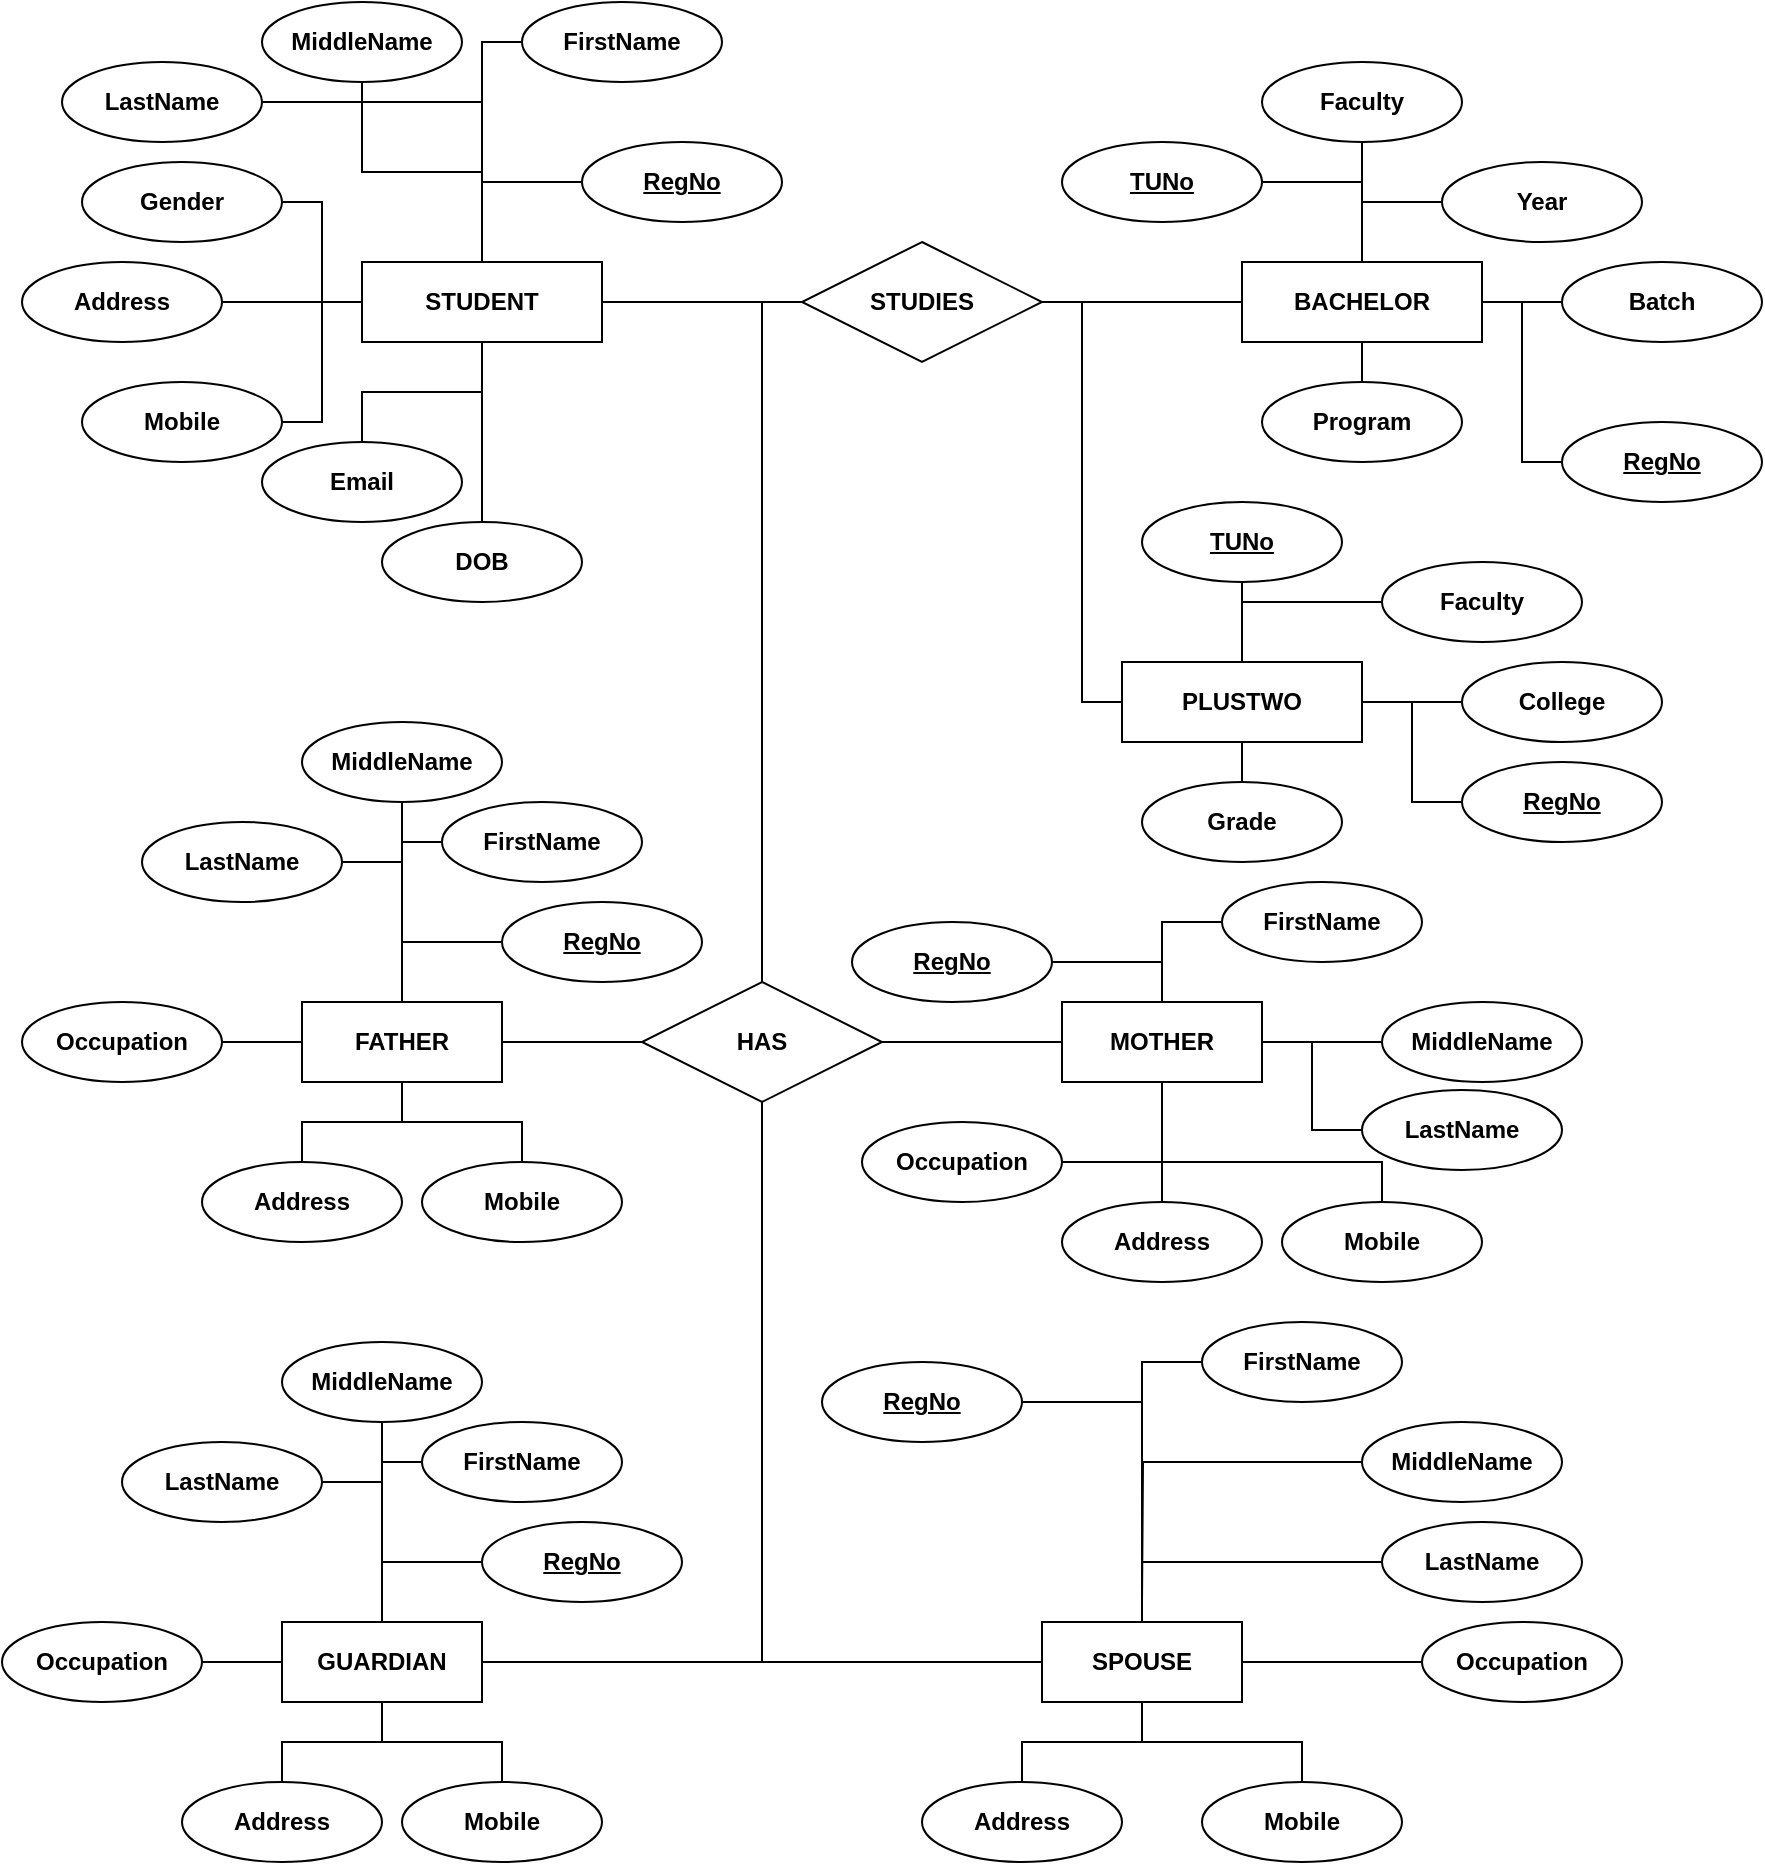 <mxfile version="18.1.1" type="device"><diagram id="flMZa_xKzqfJPFKXLGqJ" name="ER-Diagram"><mxGraphModel dx="1929" dy="1093" grid="1" gridSize="10" guides="1" tooltips="1" connect="1" arrows="1" fold="1" page="1" pageScale="1" pageWidth="1169" pageHeight="827" math="0" shadow="0"><root><mxCell id="0"/><mxCell id="1" parent="0"/><mxCell id="q89Y1sPKiIkgIvJ2mbNi-43" style="edgeStyle=orthogonalEdgeStyle;rounded=0;orthogonalLoop=1;jettySize=auto;html=1;entryX=0;entryY=0.5;entryDx=0;entryDy=0;endArrow=none;endFill=0;exitX=1;exitY=0.5;exitDx=0;exitDy=0;" edge="1" parent="1" source="q89Y1sPKiIkgIvJ2mbNi-22" target="q89Y1sPKiIkgIvJ2mbNi-29"><mxGeometry relative="1" as="geometry"/></mxCell><mxCell id="q89Y1sPKiIkgIvJ2mbNi-60" style="edgeStyle=orthogonalEdgeStyle;rounded=0;orthogonalLoop=1;jettySize=auto;html=1;endArrow=none;endFill=0;entryX=0;entryY=0.5;entryDx=0;entryDy=0;exitX=1;exitY=0.5;exitDx=0;exitDy=0;" edge="1" parent="1" source="q89Y1sPKiIkgIvJ2mbNi-22" target="q89Y1sPKiIkgIvJ2mbNi-52"><mxGeometry relative="1" as="geometry"><mxPoint x="680" y="460" as="targetPoint"/></mxGeometry></mxCell><mxCell id="q89Y1sPKiIkgIvJ2mbNi-22" value="&lt;b&gt;STUDIES&lt;/b&gt;" style="shape=rhombus;perimeter=rhombusPerimeter;whiteSpace=wrap;html=1;align=center;" vertex="1" parent="1"><mxGeometry x="460" y="190" width="120" height="60" as="geometry"/></mxCell><mxCell id="q89Y1sPKiIkgIvJ2mbNi-23" style="edgeStyle=orthogonalEdgeStyle;rounded=0;orthogonalLoop=1;jettySize=auto;html=1;entryX=0;entryY=0.5;entryDx=0;entryDy=0;endArrow=none;endFill=0;exitX=1;exitY=0.5;exitDx=0;exitDy=0;" edge="1" source="q89Y1sPKiIkgIvJ2mbNi-29" target="q89Y1sPKiIkgIvJ2mbNi-31" parent="1"><mxGeometry relative="1" as="geometry"/></mxCell><mxCell id="q89Y1sPKiIkgIvJ2mbNi-46" style="edgeStyle=orthogonalEdgeStyle;rounded=0;orthogonalLoop=1;jettySize=auto;html=1;endArrow=none;endFill=0;entryX=0.5;entryY=0;entryDx=0;entryDy=0;exitX=0.5;exitY=1;exitDx=0;exitDy=0;" edge="1" parent="1" source="q89Y1sPKiIkgIvJ2mbNi-29" target="q89Y1sPKiIkgIvJ2mbNi-35"><mxGeometry relative="1" as="geometry"/></mxCell><mxCell id="q89Y1sPKiIkgIvJ2mbNi-47" style="edgeStyle=orthogonalEdgeStyle;rounded=0;orthogonalLoop=1;jettySize=auto;html=1;entryX=1;entryY=0.5;entryDx=0;entryDy=0;endArrow=none;endFill=0;exitX=0.5;exitY=0;exitDx=0;exitDy=0;" edge="1" parent="1" source="q89Y1sPKiIkgIvJ2mbNi-29" target="q89Y1sPKiIkgIvJ2mbNi-44"><mxGeometry relative="1" as="geometry"/></mxCell><mxCell id="q89Y1sPKiIkgIvJ2mbNi-70" style="edgeStyle=orthogonalEdgeStyle;rounded=0;orthogonalLoop=1;jettySize=auto;html=1;entryX=0;entryY=0.5;entryDx=0;entryDy=0;endArrow=none;endFill=0;" edge="1" parent="1" source="q89Y1sPKiIkgIvJ2mbNi-29" target="q89Y1sPKiIkgIvJ2mbNi-69"><mxGeometry relative="1" as="geometry"/></mxCell><mxCell id="q89Y1sPKiIkgIvJ2mbNi-29" value="&lt;b&gt;BACHELOR&lt;/b&gt;" style="whiteSpace=wrap;html=1;align=center;" vertex="1" parent="1"><mxGeometry x="680" y="200" width="120" height="40" as="geometry"/></mxCell><mxCell id="q89Y1sPKiIkgIvJ2mbNi-31" value="&lt;b&gt;Batch&lt;/b&gt;" style="ellipse;whiteSpace=wrap;html=1;align=center;" vertex="1" parent="1"><mxGeometry x="840" y="200" width="100" height="40" as="geometry"/></mxCell><mxCell id="q89Y1sPKiIkgIvJ2mbNi-32" style="edgeStyle=orthogonalEdgeStyle;rounded=0;orthogonalLoop=1;jettySize=auto;html=1;entryX=0.5;entryY=0;entryDx=0;entryDy=0;endArrow=none;endFill=0;exitX=0.5;exitY=1;exitDx=0;exitDy=0;" edge="1" source="q89Y1sPKiIkgIvJ2mbNi-33" target="q89Y1sPKiIkgIvJ2mbNi-29" parent="1"><mxGeometry relative="1" as="geometry"/></mxCell><mxCell id="q89Y1sPKiIkgIvJ2mbNi-33" value="&lt;b&gt;Faculty&lt;/b&gt;" style="ellipse;whiteSpace=wrap;html=1;align=center;" vertex="1" parent="1"><mxGeometry x="690" y="100" width="100" height="40" as="geometry"/></mxCell><mxCell id="q89Y1sPKiIkgIvJ2mbNi-35" value="&lt;b&gt;Program&lt;/b&gt;" style="ellipse;whiteSpace=wrap;html=1;align=center;" vertex="1" parent="1"><mxGeometry x="690" y="260" width="100" height="40" as="geometry"/></mxCell><mxCell id="q89Y1sPKiIkgIvJ2mbNi-39" style="edgeStyle=orthogonalEdgeStyle;rounded=0;orthogonalLoop=1;jettySize=auto;html=1;entryX=0.5;entryY=0;entryDx=0;entryDy=0;endArrow=none;endFill=0;exitX=0;exitY=0.5;exitDx=0;exitDy=0;" edge="1" source="q89Y1sPKiIkgIvJ2mbNi-40" target="q89Y1sPKiIkgIvJ2mbNi-29" parent="1"><mxGeometry relative="1" as="geometry"/></mxCell><mxCell id="q89Y1sPKiIkgIvJ2mbNi-40" value="&lt;b&gt;Year&lt;/b&gt;" style="ellipse;whiteSpace=wrap;html=1;align=center;" vertex="1" parent="1"><mxGeometry x="780" y="150" width="100" height="40" as="geometry"/></mxCell><mxCell id="q89Y1sPKiIkgIvJ2mbNi-42" style="edgeStyle=orthogonalEdgeStyle;rounded=0;orthogonalLoop=1;jettySize=auto;html=1;entryX=0;entryY=0.5;entryDx=0;entryDy=0;endArrow=none;endFill=0;exitX=1;exitY=0.5;exitDx=0;exitDy=0;" edge="1" parent="1" source="q89Y1sPKiIkgIvJ2mbNi-2" target="q89Y1sPKiIkgIvJ2mbNi-22"><mxGeometry relative="1" as="geometry"/></mxCell><mxCell id="q89Y1sPKiIkgIvJ2mbNi-44" value="&lt;b&gt;TUNo&lt;/b&gt;" style="ellipse;whiteSpace=wrap;html=1;align=center;fontStyle=4;" vertex="1" parent="1"><mxGeometry x="590" y="140" width="100" height="40" as="geometry"/></mxCell><mxCell id="q89Y1sPKiIkgIvJ2mbNi-49" style="edgeStyle=orthogonalEdgeStyle;rounded=0;orthogonalLoop=1;jettySize=auto;html=1;entryX=0;entryY=0.5;entryDx=0;entryDy=0;endArrow=none;endFill=0;exitX=1;exitY=0.5;exitDx=0;exitDy=0;" edge="1" source="q89Y1sPKiIkgIvJ2mbNi-52" target="q89Y1sPKiIkgIvJ2mbNi-53" parent="1"><mxGeometry relative="1" as="geometry"/></mxCell><mxCell id="q89Y1sPKiIkgIvJ2mbNi-50" style="edgeStyle=orthogonalEdgeStyle;rounded=0;orthogonalLoop=1;jettySize=auto;html=1;endArrow=none;endFill=0;entryX=0.5;entryY=0;entryDx=0;entryDy=0;exitX=0.5;exitY=1;exitDx=0;exitDy=0;" edge="1" source="q89Y1sPKiIkgIvJ2mbNi-52" target="q89Y1sPKiIkgIvJ2mbNi-56" parent="1"><mxGeometry relative="1" as="geometry"/></mxCell><mxCell id="q89Y1sPKiIkgIvJ2mbNi-51" style="edgeStyle=orthogonalEdgeStyle;rounded=0;orthogonalLoop=1;jettySize=auto;html=1;entryX=0.5;entryY=1;entryDx=0;entryDy=0;endArrow=none;endFill=0;exitX=0.5;exitY=0;exitDx=0;exitDy=0;" edge="1" source="q89Y1sPKiIkgIvJ2mbNi-52" target="q89Y1sPKiIkgIvJ2mbNi-59" parent="1"><mxGeometry relative="1" as="geometry"/></mxCell><mxCell id="q89Y1sPKiIkgIvJ2mbNi-72" style="edgeStyle=orthogonalEdgeStyle;rounded=0;orthogonalLoop=1;jettySize=auto;html=1;entryX=0;entryY=0.5;entryDx=0;entryDy=0;endArrow=none;endFill=0;exitX=1;exitY=0.5;exitDx=0;exitDy=0;" edge="1" parent="1" source="q89Y1sPKiIkgIvJ2mbNi-52" target="q89Y1sPKiIkgIvJ2mbNi-71"><mxGeometry relative="1" as="geometry"/></mxCell><mxCell id="q89Y1sPKiIkgIvJ2mbNi-52" value="&lt;b&gt;PLUSTWO&lt;/b&gt;" style="whiteSpace=wrap;html=1;align=center;" vertex="1" parent="1"><mxGeometry x="620" y="400" width="120" height="40" as="geometry"/></mxCell><mxCell id="q89Y1sPKiIkgIvJ2mbNi-53" value="&lt;b&gt;College&lt;/b&gt;" style="ellipse;whiteSpace=wrap;html=1;align=center;" vertex="1" parent="1"><mxGeometry x="790" y="400" width="100" height="40" as="geometry"/></mxCell><mxCell id="q89Y1sPKiIkgIvJ2mbNi-54" style="edgeStyle=orthogonalEdgeStyle;rounded=0;orthogonalLoop=1;jettySize=auto;html=1;entryX=0.5;entryY=0;entryDx=0;entryDy=0;endArrow=none;endFill=0;exitX=0;exitY=0.5;exitDx=0;exitDy=0;" edge="1" source="q89Y1sPKiIkgIvJ2mbNi-55" target="q89Y1sPKiIkgIvJ2mbNi-52" parent="1"><mxGeometry relative="1" as="geometry"/></mxCell><mxCell id="q89Y1sPKiIkgIvJ2mbNi-55" value="&lt;b&gt;Faculty&lt;/b&gt;" style="ellipse;whiteSpace=wrap;html=1;align=center;" vertex="1" parent="1"><mxGeometry x="750" y="350" width="100" height="40" as="geometry"/></mxCell><mxCell id="q89Y1sPKiIkgIvJ2mbNi-56" value="&lt;b&gt;Grade&lt;/b&gt;" style="ellipse;whiteSpace=wrap;html=1;align=center;" vertex="1" parent="1"><mxGeometry x="630" y="460" width="100" height="40" as="geometry"/></mxCell><mxCell id="q89Y1sPKiIkgIvJ2mbNi-59" value="&lt;b&gt;TUNo&lt;/b&gt;" style="ellipse;whiteSpace=wrap;html=1;align=center;fontStyle=4;" vertex="1" parent="1"><mxGeometry x="630" y="320" width="100" height="40" as="geometry"/></mxCell><mxCell id="q89Y1sPKiIkgIvJ2mbNi-100" style="edgeStyle=orthogonalEdgeStyle;rounded=0;orthogonalLoop=1;jettySize=auto;html=1;endArrow=none;endFill=0;exitX=1;exitY=0.5;exitDx=0;exitDy=0;entryX=0;entryY=0.5;entryDx=0;entryDy=0;" edge="1" parent="1" source="q89Y1sPKiIkgIvJ2mbNi-62" target="q89Y1sPKiIkgIvJ2mbNi-92"><mxGeometry relative="1" as="geometry"/></mxCell><mxCell id="q89Y1sPKiIkgIvJ2mbNi-62" value="&lt;b&gt;HAS&lt;/b&gt;" style="shape=rhombus;perimeter=rhombusPerimeter;whiteSpace=wrap;html=1;align=center;" vertex="1" parent="1"><mxGeometry x="380" y="560" width="120" height="60" as="geometry"/></mxCell><mxCell id="q89Y1sPKiIkgIvJ2mbNi-63" style="edgeStyle=orthogonalEdgeStyle;rounded=0;orthogonalLoop=1;jettySize=auto;html=1;entryX=0.5;entryY=0;entryDx=0;entryDy=0;endArrow=none;endFill=0;exitX=1;exitY=0.5;exitDx=0;exitDy=0;" edge="1" parent="1" source="q89Y1sPKiIkgIvJ2mbNi-2" target="q89Y1sPKiIkgIvJ2mbNi-62"><mxGeometry relative="1" as="geometry"><mxPoint x="360" y="220" as="sourcePoint"/></mxGeometry></mxCell><mxCell id="q89Y1sPKiIkgIvJ2mbNi-67" style="edgeStyle=orthogonalEdgeStyle;rounded=0;orthogonalLoop=1;jettySize=auto;html=1;entryX=0;entryY=0.5;entryDx=0;entryDy=0;endArrow=none;endFill=0;exitX=1;exitY=0.5;exitDx=0;exitDy=0;" edge="1" parent="1" source="q89Y1sPKiIkgIvJ2mbNi-64" target="q89Y1sPKiIkgIvJ2mbNi-62"><mxGeometry relative="1" as="geometry"/></mxCell><mxCell id="q89Y1sPKiIkgIvJ2mbNi-73" style="edgeStyle=orthogonalEdgeStyle;rounded=0;orthogonalLoop=1;jettySize=auto;html=1;entryX=0;entryY=0.5;entryDx=0;entryDy=0;endArrow=none;endFill=0;exitX=0.5;exitY=0;exitDx=0;exitDy=0;" edge="1" parent="1" source="q89Y1sPKiIkgIvJ2mbNi-64" target="q89Y1sPKiIkgIvJ2mbNi-68"><mxGeometry relative="1" as="geometry"/></mxCell><mxCell id="q89Y1sPKiIkgIvJ2mbNi-90" value="" style="edgeStyle=orthogonalEdgeStyle;rounded=0;orthogonalLoop=1;jettySize=auto;html=1;endArrow=none;endFill=0;" edge="1" parent="1" source="q89Y1sPKiIkgIvJ2mbNi-64" target="q89Y1sPKiIkgIvJ2mbNi-81"><mxGeometry relative="1" as="geometry"/></mxCell><mxCell id="q89Y1sPKiIkgIvJ2mbNi-64" value="&lt;b&gt;FATHER&lt;/b&gt;" style="whiteSpace=wrap;html=1;align=center;" vertex="1" parent="1"><mxGeometry x="210" y="570" width="100" height="40" as="geometry"/></mxCell><mxCell id="q89Y1sPKiIkgIvJ2mbNi-2" value="&lt;b&gt;STUDENT&lt;/b&gt;" style="whiteSpace=wrap;html=1;align=center;" vertex="1" parent="1"><mxGeometry x="240" y="200" width="120" height="40" as="geometry"/></mxCell><mxCell id="q89Y1sPKiIkgIvJ2mbNi-13" style="edgeStyle=orthogonalEdgeStyle;rounded=0;orthogonalLoop=1;jettySize=auto;html=1;entryX=0.5;entryY=0;entryDx=0;entryDy=0;endArrow=none;endFill=0;exitX=0;exitY=0.5;exitDx=0;exitDy=0;" edge="1" parent="1" source="q89Y1sPKiIkgIvJ2mbNi-3" target="q89Y1sPKiIkgIvJ2mbNi-2"><mxGeometry relative="1" as="geometry"/></mxCell><mxCell id="q89Y1sPKiIkgIvJ2mbNi-3" value="&lt;b&gt;RegNo&lt;/b&gt;" style="ellipse;whiteSpace=wrap;html=1;align=center;fontStyle=4;" vertex="1" parent="1"><mxGeometry x="350" y="140" width="100" height="40" as="geometry"/></mxCell><mxCell id="q89Y1sPKiIkgIvJ2mbNi-4" value="&lt;b&gt;FirstName&lt;/b&gt;" style="ellipse;whiteSpace=wrap;html=1;align=center;" vertex="1" parent="1"><mxGeometry x="320" y="70" width="100" height="40" as="geometry"/></mxCell><mxCell id="q89Y1sPKiIkgIvJ2mbNi-12" style="edgeStyle=orthogonalEdgeStyle;rounded=0;orthogonalLoop=1;jettySize=auto;html=1;entryX=0;entryY=0.5;entryDx=0;entryDy=0;endArrow=none;endFill=0;exitX=0.5;exitY=0;exitDx=0;exitDy=0;" edge="1" parent="1" source="q89Y1sPKiIkgIvJ2mbNi-2" target="q89Y1sPKiIkgIvJ2mbNi-4"><mxGeometry relative="1" as="geometry"/></mxCell><mxCell id="q89Y1sPKiIkgIvJ2mbNi-15" style="edgeStyle=orthogonalEdgeStyle;rounded=0;orthogonalLoop=1;jettySize=auto;html=1;entryX=0.5;entryY=0;entryDx=0;entryDy=0;endArrow=none;endFill=0;exitX=1;exitY=0.5;exitDx=0;exitDy=0;" edge="1" parent="1" source="q89Y1sPKiIkgIvJ2mbNi-5" target="q89Y1sPKiIkgIvJ2mbNi-2"><mxGeometry relative="1" as="geometry"/></mxCell><mxCell id="q89Y1sPKiIkgIvJ2mbNi-5" value="&lt;b&gt;LastName&lt;/b&gt;" style="ellipse;whiteSpace=wrap;html=1;align=center;" vertex="1" parent="1"><mxGeometry x="90" y="100" width="100" height="40" as="geometry"/></mxCell><mxCell id="q89Y1sPKiIkgIvJ2mbNi-6" value="&lt;b&gt;Gender&lt;/b&gt;" style="ellipse;whiteSpace=wrap;html=1;align=center;" vertex="1" parent="1"><mxGeometry x="100" y="150" width="100" height="40" as="geometry"/></mxCell><mxCell id="q89Y1sPKiIkgIvJ2mbNi-17" style="edgeStyle=orthogonalEdgeStyle;rounded=0;orthogonalLoop=1;jettySize=auto;html=1;entryX=1;entryY=0.5;entryDx=0;entryDy=0;endArrow=none;endFill=0;exitX=0;exitY=0.5;exitDx=0;exitDy=0;" edge="1" parent="1" source="q89Y1sPKiIkgIvJ2mbNi-2" target="q89Y1sPKiIkgIvJ2mbNi-6"><mxGeometry relative="1" as="geometry"/></mxCell><mxCell id="q89Y1sPKiIkgIvJ2mbNi-7" value="&lt;b&gt;Address&lt;/b&gt;" style="ellipse;whiteSpace=wrap;html=1;align=center;" vertex="1" parent="1"><mxGeometry x="70" y="200" width="100" height="40" as="geometry"/></mxCell><mxCell id="q89Y1sPKiIkgIvJ2mbNi-18" style="edgeStyle=orthogonalEdgeStyle;rounded=0;orthogonalLoop=1;jettySize=auto;html=1;entryX=1;entryY=0.5;entryDx=0;entryDy=0;endArrow=none;endFill=0;exitX=0;exitY=0.5;exitDx=0;exitDy=0;" edge="1" parent="1" source="q89Y1sPKiIkgIvJ2mbNi-2" target="q89Y1sPKiIkgIvJ2mbNi-7"><mxGeometry relative="1" as="geometry"/></mxCell><mxCell id="q89Y1sPKiIkgIvJ2mbNi-8" value="&lt;b&gt;Mobile&lt;/b&gt;" style="ellipse;whiteSpace=wrap;html=1;align=center;" vertex="1" parent="1"><mxGeometry x="100" y="260" width="100" height="40" as="geometry"/></mxCell><mxCell id="q89Y1sPKiIkgIvJ2mbNi-19" style="edgeStyle=orthogonalEdgeStyle;rounded=0;orthogonalLoop=1;jettySize=auto;html=1;entryX=1;entryY=0.5;entryDx=0;entryDy=0;endArrow=none;endFill=0;exitX=0;exitY=0.5;exitDx=0;exitDy=0;exitPerimeter=0;" edge="1" parent="1" source="q89Y1sPKiIkgIvJ2mbNi-2" target="q89Y1sPKiIkgIvJ2mbNi-8"><mxGeometry relative="1" as="geometry"/></mxCell><mxCell id="q89Y1sPKiIkgIvJ2mbNi-9" value="&lt;b&gt;Email&lt;/b&gt;" style="ellipse;whiteSpace=wrap;html=1;align=center;" vertex="1" parent="1"><mxGeometry x="190" y="290" width="100" height="40" as="geometry"/></mxCell><mxCell id="q89Y1sPKiIkgIvJ2mbNi-20" style="edgeStyle=orthogonalEdgeStyle;rounded=0;orthogonalLoop=1;jettySize=auto;html=1;endArrow=none;endFill=0;exitX=0.5;exitY=1;exitDx=0;exitDy=0;entryX=0.5;entryY=0;entryDx=0;entryDy=0;" edge="1" parent="1" source="q89Y1sPKiIkgIvJ2mbNi-2" target="q89Y1sPKiIkgIvJ2mbNi-9"><mxGeometry relative="1" as="geometry"/></mxCell><mxCell id="q89Y1sPKiIkgIvJ2mbNi-21" style="edgeStyle=orthogonalEdgeStyle;rounded=0;orthogonalLoop=1;jettySize=auto;html=1;endArrow=none;endFill=0;entryX=0.5;entryY=0;entryDx=0;entryDy=0;" edge="1" parent="1" source="q89Y1sPKiIkgIvJ2mbNi-2" target="q89Y1sPKiIkgIvJ2mbNi-66"><mxGeometry relative="1" as="geometry"><mxPoint x="290" y="350" as="targetPoint"/></mxGeometry></mxCell><mxCell id="q89Y1sPKiIkgIvJ2mbNi-14" style="edgeStyle=orthogonalEdgeStyle;rounded=0;orthogonalLoop=1;jettySize=auto;html=1;entryX=0.5;entryY=0;entryDx=0;entryDy=0;endArrow=none;endFill=0;exitX=0.5;exitY=1;exitDx=0;exitDy=0;" edge="1" parent="1" source="q89Y1sPKiIkgIvJ2mbNi-11" target="q89Y1sPKiIkgIvJ2mbNi-2"><mxGeometry relative="1" as="geometry"/></mxCell><mxCell id="q89Y1sPKiIkgIvJ2mbNi-11" value="&lt;b&gt;MiddleName&lt;/b&gt;" style="ellipse;whiteSpace=wrap;html=1;align=center;" vertex="1" parent="1"><mxGeometry x="190" y="70" width="100" height="40" as="geometry"/></mxCell><mxCell id="q89Y1sPKiIkgIvJ2mbNi-65" style="edgeStyle=orthogonalEdgeStyle;rounded=0;orthogonalLoop=1;jettySize=auto;html=1;exitX=0.5;exitY=1;exitDx=0;exitDy=0;endArrow=none;endFill=0;" edge="1" parent="1"><mxGeometry relative="1" as="geometry"><mxPoint x="300" y="374" as="sourcePoint"/><mxPoint x="300" y="374" as="targetPoint"/></mxGeometry></mxCell><mxCell id="q89Y1sPKiIkgIvJ2mbNi-66" value="&lt;b&gt;DOB&lt;/b&gt;" style="ellipse;whiteSpace=wrap;html=1;align=center;" vertex="1" parent="1"><mxGeometry x="250" y="330" width="100" height="40" as="geometry"/></mxCell><mxCell id="q89Y1sPKiIkgIvJ2mbNi-68" value="&lt;b&gt;RegNo&lt;/b&gt;" style="ellipse;whiteSpace=wrap;html=1;align=center;fontStyle=4;" vertex="1" parent="1"><mxGeometry x="310" y="520" width="100" height="40" as="geometry"/></mxCell><mxCell id="q89Y1sPKiIkgIvJ2mbNi-69" value="&lt;b&gt;RegNo&lt;/b&gt;" style="ellipse;whiteSpace=wrap;html=1;align=center;fontStyle=4;" vertex="1" parent="1"><mxGeometry x="840" y="280" width="100" height="40" as="geometry"/></mxCell><mxCell id="q89Y1sPKiIkgIvJ2mbNi-71" value="&lt;b&gt;RegNo&lt;/b&gt;" style="ellipse;whiteSpace=wrap;html=1;align=center;fontStyle=4;" vertex="1" parent="1"><mxGeometry x="790" y="450" width="100" height="40" as="geometry"/></mxCell><mxCell id="q89Y1sPKiIkgIvJ2mbNi-79" style="edgeStyle=orthogonalEdgeStyle;rounded=0;orthogonalLoop=1;jettySize=auto;html=1;endArrow=none;endFill=0;exitX=0;exitY=0.5;exitDx=0;exitDy=0;entryX=0.5;entryY=0;entryDx=0;entryDy=0;" edge="1" parent="1" source="q89Y1sPKiIkgIvJ2mbNi-74" target="q89Y1sPKiIkgIvJ2mbNi-64"><mxGeometry relative="1" as="geometry"><mxPoint x="170" y="570" as="targetPoint"/></mxGeometry></mxCell><mxCell id="q89Y1sPKiIkgIvJ2mbNi-74" value="&lt;b&gt;FirstName&lt;/b&gt;" style="ellipse;whiteSpace=wrap;html=1;align=center;" vertex="1" parent="1"><mxGeometry x="280" y="470" width="100" height="40" as="geometry"/></mxCell><mxCell id="q89Y1sPKiIkgIvJ2mbNi-77" style="edgeStyle=orthogonalEdgeStyle;rounded=0;orthogonalLoop=1;jettySize=auto;html=1;entryX=0.5;entryY=0;entryDx=0;entryDy=0;endArrow=none;endFill=0;exitX=1;exitY=0.5;exitDx=0;exitDy=0;" edge="1" parent="1" source="q89Y1sPKiIkgIvJ2mbNi-75" target="q89Y1sPKiIkgIvJ2mbNi-64"><mxGeometry relative="1" as="geometry"/></mxCell><mxCell id="q89Y1sPKiIkgIvJ2mbNi-75" value="&lt;b&gt;LastName&lt;/b&gt;" style="ellipse;whiteSpace=wrap;html=1;align=center;" vertex="1" parent="1"><mxGeometry x="130" y="480" width="100" height="40" as="geometry"/></mxCell><mxCell id="q89Y1sPKiIkgIvJ2mbNi-78" style="edgeStyle=orthogonalEdgeStyle;rounded=0;orthogonalLoop=1;jettySize=auto;html=1;entryX=0.5;entryY=0;entryDx=0;entryDy=0;endArrow=none;endFill=0;exitX=0.5;exitY=1;exitDx=0;exitDy=0;" edge="1" parent="1" source="q89Y1sPKiIkgIvJ2mbNi-76" target="q89Y1sPKiIkgIvJ2mbNi-64"><mxGeometry relative="1" as="geometry"/></mxCell><mxCell id="q89Y1sPKiIkgIvJ2mbNi-76" value="&lt;b&gt;MiddleName&lt;/b&gt;" style="ellipse;whiteSpace=wrap;html=1;align=center;" vertex="1" parent="1"><mxGeometry x="210" y="430" width="100" height="40" as="geometry"/></mxCell><mxCell id="q89Y1sPKiIkgIvJ2mbNi-81" value="&lt;b&gt;Mobile&lt;/b&gt;" style="ellipse;whiteSpace=wrap;html=1;align=center;" vertex="1" parent="1"><mxGeometry x="270" y="650" width="100" height="40" as="geometry"/></mxCell><mxCell id="q89Y1sPKiIkgIvJ2mbNi-91" value="" style="edgeStyle=orthogonalEdgeStyle;rounded=0;orthogonalLoop=1;jettySize=auto;html=1;endArrow=none;endFill=0;" edge="1" parent="1" source="q89Y1sPKiIkgIvJ2mbNi-82" target="q89Y1sPKiIkgIvJ2mbNi-64"><mxGeometry relative="1" as="geometry"/></mxCell><mxCell id="q89Y1sPKiIkgIvJ2mbNi-82" value="&lt;b&gt;Address&lt;/b&gt;" style="ellipse;whiteSpace=wrap;html=1;align=center;" vertex="1" parent="1"><mxGeometry x="160" y="650" width="100" height="40" as="geometry"/></mxCell><mxCell id="q89Y1sPKiIkgIvJ2mbNi-85" value="" style="edgeStyle=orthogonalEdgeStyle;rounded=0;orthogonalLoop=1;jettySize=auto;html=1;endArrow=none;endFill=0;entryX=0;entryY=0.5;entryDx=0;entryDy=0;exitX=1;exitY=0.5;exitDx=0;exitDy=0;" edge="1" parent="1" source="q89Y1sPKiIkgIvJ2mbNi-83" target="q89Y1sPKiIkgIvJ2mbNi-64"><mxGeometry relative="1" as="geometry"/></mxCell><mxCell id="q89Y1sPKiIkgIvJ2mbNi-83" value="&lt;b&gt;Occupation&lt;/b&gt;" style="ellipse;whiteSpace=wrap;html=1;align=center;" vertex="1" parent="1"><mxGeometry x="70" y="570" width="100" height="40" as="geometry"/></mxCell><mxCell id="q89Y1sPKiIkgIvJ2mbNi-92" value="&lt;b&gt;MOTHER&lt;/b&gt;" style="whiteSpace=wrap;html=1;align=center;" vertex="1" parent="1"><mxGeometry x="590" y="570" width="100" height="40" as="geometry"/></mxCell><mxCell id="q89Y1sPKiIkgIvJ2mbNi-101" style="edgeStyle=orthogonalEdgeStyle;rounded=0;orthogonalLoop=1;jettySize=auto;html=1;entryX=0.5;entryY=0;entryDx=0;entryDy=0;endArrow=none;endFill=0;exitX=1;exitY=0.5;exitDx=0;exitDy=0;" edge="1" parent="1" source="q89Y1sPKiIkgIvJ2mbNi-93" target="q89Y1sPKiIkgIvJ2mbNi-92"><mxGeometry relative="1" as="geometry"/></mxCell><mxCell id="q89Y1sPKiIkgIvJ2mbNi-93" value="&lt;b&gt;RegNo&lt;/b&gt;" style="ellipse;whiteSpace=wrap;html=1;align=center;fontStyle=4;" vertex="1" parent="1"><mxGeometry x="485" y="530" width="100" height="40" as="geometry"/></mxCell><mxCell id="q89Y1sPKiIkgIvJ2mbNi-102" style="edgeStyle=orthogonalEdgeStyle;rounded=0;orthogonalLoop=1;jettySize=auto;html=1;entryX=0.5;entryY=0;entryDx=0;entryDy=0;endArrow=none;endFill=0;exitX=0;exitY=0.5;exitDx=0;exitDy=0;" edge="1" parent="1" source="q89Y1sPKiIkgIvJ2mbNi-94" target="q89Y1sPKiIkgIvJ2mbNi-92"><mxGeometry relative="1" as="geometry"/></mxCell><mxCell id="q89Y1sPKiIkgIvJ2mbNi-94" value="&lt;b&gt;FirstName&lt;/b&gt;" style="ellipse;whiteSpace=wrap;html=1;align=center;" vertex="1" parent="1"><mxGeometry x="670" y="510" width="100" height="40" as="geometry"/></mxCell><mxCell id="q89Y1sPKiIkgIvJ2mbNi-103" style="edgeStyle=orthogonalEdgeStyle;rounded=0;orthogonalLoop=1;jettySize=auto;html=1;entryX=1;entryY=0.5;entryDx=0;entryDy=0;endArrow=none;endFill=0;exitX=0;exitY=0.5;exitDx=0;exitDy=0;" edge="1" parent="1" source="q89Y1sPKiIkgIvJ2mbNi-95" target="q89Y1sPKiIkgIvJ2mbNi-92"><mxGeometry relative="1" as="geometry"/></mxCell><mxCell id="q89Y1sPKiIkgIvJ2mbNi-95" value="&lt;b&gt;MiddleName&lt;/b&gt;" style="ellipse;whiteSpace=wrap;html=1;align=center;" vertex="1" parent="1"><mxGeometry x="750" y="570" width="100" height="40" as="geometry"/></mxCell><mxCell id="q89Y1sPKiIkgIvJ2mbNi-104" style="edgeStyle=orthogonalEdgeStyle;rounded=0;orthogonalLoop=1;jettySize=auto;html=1;entryX=1;entryY=0.5;entryDx=0;entryDy=0;endArrow=none;endFill=0;exitX=0;exitY=0.5;exitDx=0;exitDy=0;" edge="1" parent="1" source="q89Y1sPKiIkgIvJ2mbNi-96" target="q89Y1sPKiIkgIvJ2mbNi-92"><mxGeometry relative="1" as="geometry"/></mxCell><mxCell id="q89Y1sPKiIkgIvJ2mbNi-96" value="&lt;b&gt;LastName&lt;/b&gt;" style="ellipse;whiteSpace=wrap;html=1;align=center;" vertex="1" parent="1"><mxGeometry x="740" y="614" width="100" height="40" as="geometry"/></mxCell><mxCell id="q89Y1sPKiIkgIvJ2mbNi-106" style="edgeStyle=orthogonalEdgeStyle;rounded=0;orthogonalLoop=1;jettySize=auto;html=1;entryX=0.5;entryY=1;entryDx=0;entryDy=0;endArrow=none;endFill=0;exitX=1;exitY=0.5;exitDx=0;exitDy=0;" edge="1" parent="1" source="q89Y1sPKiIkgIvJ2mbNi-97" target="q89Y1sPKiIkgIvJ2mbNi-92"><mxGeometry relative="1" as="geometry"/></mxCell><mxCell id="q89Y1sPKiIkgIvJ2mbNi-97" value="&lt;b&gt;Occupation&lt;/b&gt;" style="ellipse;whiteSpace=wrap;html=1;align=center;" vertex="1" parent="1"><mxGeometry x="490" y="630" width="100" height="40" as="geometry"/></mxCell><mxCell id="q89Y1sPKiIkgIvJ2mbNi-105" style="edgeStyle=orthogonalEdgeStyle;rounded=0;orthogonalLoop=1;jettySize=auto;html=1;entryX=0.5;entryY=1;entryDx=0;entryDy=0;endArrow=none;endFill=0;" edge="1" parent="1" source="q89Y1sPKiIkgIvJ2mbNi-98" target="q89Y1sPKiIkgIvJ2mbNi-92"><mxGeometry relative="1" as="geometry"/></mxCell><mxCell id="q89Y1sPKiIkgIvJ2mbNi-98" value="&lt;b&gt;Address&lt;/b&gt;" style="ellipse;whiteSpace=wrap;html=1;align=center;" vertex="1" parent="1"><mxGeometry x="590" y="670" width="100" height="40" as="geometry"/></mxCell><mxCell id="q89Y1sPKiIkgIvJ2mbNi-107" style="edgeStyle=orthogonalEdgeStyle;rounded=0;orthogonalLoop=1;jettySize=auto;html=1;entryX=0.5;entryY=1;entryDx=0;entryDy=0;endArrow=none;endFill=0;exitX=0.5;exitY=0;exitDx=0;exitDy=0;" edge="1" parent="1" source="q89Y1sPKiIkgIvJ2mbNi-99" target="q89Y1sPKiIkgIvJ2mbNi-92"><mxGeometry relative="1" as="geometry"><mxPoint x="750" y="660" as="sourcePoint"/><Array as="points"><mxPoint x="750" y="650"/><mxPoint x="640" y="650"/></Array></mxGeometry></mxCell><mxCell id="q89Y1sPKiIkgIvJ2mbNi-99" value="&lt;b&gt;Mobile&lt;/b&gt;" style="ellipse;whiteSpace=wrap;html=1;align=center;" vertex="1" parent="1"><mxGeometry x="700" y="670" width="100" height="40" as="geometry"/></mxCell><mxCell id="q89Y1sPKiIkgIvJ2mbNi-112" style="edgeStyle=orthogonalEdgeStyle;rounded=0;orthogonalLoop=1;jettySize=auto;html=1;endArrow=none;endFill=0;exitX=0.5;exitY=1;exitDx=0;exitDy=0;entryX=0;entryY=0.5;entryDx=0;entryDy=0;" edge="1" source="q89Y1sPKiIkgIvJ2mbNi-62" target="q89Y1sPKiIkgIvJ2mbNi-130" parent="1"><mxGeometry relative="1" as="geometry"><mxPoint x="490" y="900" as="sourcePoint"/></mxGeometry></mxCell><mxCell id="q89Y1sPKiIkgIvJ2mbNi-114" style="edgeStyle=orthogonalEdgeStyle;rounded=0;orthogonalLoop=1;jettySize=auto;html=1;entryX=0.5;entryY=1;entryDx=0;entryDy=0;endArrow=none;endFill=0;exitX=1;exitY=0.5;exitDx=0;exitDy=0;" edge="1" source="q89Y1sPKiIkgIvJ2mbNi-117" target="q89Y1sPKiIkgIvJ2mbNi-62" parent="1"><mxGeometry relative="1" as="geometry"><mxPoint x="370" y="900" as="targetPoint"/></mxGeometry></mxCell><mxCell id="q89Y1sPKiIkgIvJ2mbNi-115" style="edgeStyle=orthogonalEdgeStyle;rounded=0;orthogonalLoop=1;jettySize=auto;html=1;entryX=0;entryY=0.5;entryDx=0;entryDy=0;endArrow=none;endFill=0;exitX=0.5;exitY=0;exitDx=0;exitDy=0;" edge="1" source="q89Y1sPKiIkgIvJ2mbNi-117" target="q89Y1sPKiIkgIvJ2mbNi-118" parent="1"><mxGeometry relative="1" as="geometry"/></mxCell><mxCell id="q89Y1sPKiIkgIvJ2mbNi-116" value="" style="edgeStyle=orthogonalEdgeStyle;rounded=0;orthogonalLoop=1;jettySize=auto;html=1;endArrow=none;endFill=0;" edge="1" source="q89Y1sPKiIkgIvJ2mbNi-117" target="q89Y1sPKiIkgIvJ2mbNi-125" parent="1"><mxGeometry relative="1" as="geometry"/></mxCell><mxCell id="q89Y1sPKiIkgIvJ2mbNi-117" value="&lt;b&gt;GUARDIAN&lt;/b&gt;" style="whiteSpace=wrap;html=1;align=center;" vertex="1" parent="1"><mxGeometry x="200" y="880" width="100" height="40" as="geometry"/></mxCell><mxCell id="q89Y1sPKiIkgIvJ2mbNi-118" value="&lt;b&gt;RegNo&lt;/b&gt;" style="ellipse;whiteSpace=wrap;html=1;align=center;fontStyle=4;" vertex="1" parent="1"><mxGeometry x="300" y="830" width="100" height="40" as="geometry"/></mxCell><mxCell id="q89Y1sPKiIkgIvJ2mbNi-119" style="edgeStyle=orthogonalEdgeStyle;rounded=0;orthogonalLoop=1;jettySize=auto;html=1;endArrow=none;endFill=0;exitX=0;exitY=0.5;exitDx=0;exitDy=0;entryX=0.5;entryY=0;entryDx=0;entryDy=0;" edge="1" source="q89Y1sPKiIkgIvJ2mbNi-120" target="q89Y1sPKiIkgIvJ2mbNi-117" parent="1"><mxGeometry relative="1" as="geometry"><mxPoint x="160" y="880" as="targetPoint"/></mxGeometry></mxCell><mxCell id="q89Y1sPKiIkgIvJ2mbNi-120" value="&lt;b&gt;FirstName&lt;/b&gt;" style="ellipse;whiteSpace=wrap;html=1;align=center;" vertex="1" parent="1"><mxGeometry x="270" y="780" width="100" height="40" as="geometry"/></mxCell><mxCell id="q89Y1sPKiIkgIvJ2mbNi-121" style="edgeStyle=orthogonalEdgeStyle;rounded=0;orthogonalLoop=1;jettySize=auto;html=1;entryX=0.5;entryY=0;entryDx=0;entryDy=0;endArrow=none;endFill=0;exitX=1;exitY=0.5;exitDx=0;exitDy=0;" edge="1" source="q89Y1sPKiIkgIvJ2mbNi-122" target="q89Y1sPKiIkgIvJ2mbNi-117" parent="1"><mxGeometry relative="1" as="geometry"/></mxCell><mxCell id="q89Y1sPKiIkgIvJ2mbNi-122" value="&lt;b&gt;LastName&lt;/b&gt;" style="ellipse;whiteSpace=wrap;html=1;align=center;" vertex="1" parent="1"><mxGeometry x="120" y="790" width="100" height="40" as="geometry"/></mxCell><mxCell id="q89Y1sPKiIkgIvJ2mbNi-123" style="edgeStyle=orthogonalEdgeStyle;rounded=0;orthogonalLoop=1;jettySize=auto;html=1;entryX=0.5;entryY=0;entryDx=0;entryDy=0;endArrow=none;endFill=0;exitX=0.5;exitY=1;exitDx=0;exitDy=0;" edge="1" source="q89Y1sPKiIkgIvJ2mbNi-124" target="q89Y1sPKiIkgIvJ2mbNi-117" parent="1"><mxGeometry relative="1" as="geometry"/></mxCell><mxCell id="q89Y1sPKiIkgIvJ2mbNi-124" value="&lt;b&gt;MiddleName&lt;/b&gt;" style="ellipse;whiteSpace=wrap;html=1;align=center;" vertex="1" parent="1"><mxGeometry x="200" y="740" width="100" height="40" as="geometry"/></mxCell><mxCell id="q89Y1sPKiIkgIvJ2mbNi-125" value="&lt;b&gt;Mobile&lt;/b&gt;" style="ellipse;whiteSpace=wrap;html=1;align=center;" vertex="1" parent="1"><mxGeometry x="260" y="960" width="100" height="40" as="geometry"/></mxCell><mxCell id="q89Y1sPKiIkgIvJ2mbNi-126" value="" style="edgeStyle=orthogonalEdgeStyle;rounded=0;orthogonalLoop=1;jettySize=auto;html=1;endArrow=none;endFill=0;" edge="1" source="q89Y1sPKiIkgIvJ2mbNi-127" target="q89Y1sPKiIkgIvJ2mbNi-117" parent="1"><mxGeometry relative="1" as="geometry"/></mxCell><mxCell id="q89Y1sPKiIkgIvJ2mbNi-127" value="&lt;b&gt;Address&lt;/b&gt;" style="ellipse;whiteSpace=wrap;html=1;align=center;" vertex="1" parent="1"><mxGeometry x="150" y="960" width="100" height="40" as="geometry"/></mxCell><mxCell id="q89Y1sPKiIkgIvJ2mbNi-128" value="" style="edgeStyle=orthogonalEdgeStyle;rounded=0;orthogonalLoop=1;jettySize=auto;html=1;endArrow=none;endFill=0;entryX=0;entryY=0.5;entryDx=0;entryDy=0;exitX=1;exitY=0.5;exitDx=0;exitDy=0;" edge="1" source="q89Y1sPKiIkgIvJ2mbNi-129" target="q89Y1sPKiIkgIvJ2mbNi-117" parent="1"><mxGeometry relative="1" as="geometry"/></mxCell><mxCell id="q89Y1sPKiIkgIvJ2mbNi-129" value="&lt;b&gt;Occupation&lt;/b&gt;" style="ellipse;whiteSpace=wrap;html=1;align=center;" vertex="1" parent="1"><mxGeometry x="60" y="880" width="100" height="40" as="geometry"/></mxCell><mxCell id="q89Y1sPKiIkgIvJ2mbNi-147" value="" style="edgeStyle=orthogonalEdgeStyle;rounded=0;orthogonalLoop=1;jettySize=auto;html=1;endArrow=none;endFill=0;" edge="1" parent="1" source="q89Y1sPKiIkgIvJ2mbNi-130" target="q89Y1sPKiIkgIvJ2mbNi-144"><mxGeometry relative="1" as="geometry"/></mxCell><mxCell id="q89Y1sPKiIkgIvJ2mbNi-148" style="edgeStyle=orthogonalEdgeStyle;rounded=0;orthogonalLoop=1;jettySize=auto;html=1;endArrow=none;endFill=0;" edge="1" parent="1" source="q89Y1sPKiIkgIvJ2mbNi-130" target="q89Y1sPKiIkgIvJ2mbNi-142"><mxGeometry relative="1" as="geometry"/></mxCell><mxCell id="q89Y1sPKiIkgIvJ2mbNi-130" value="&lt;b&gt;SPOUSE&lt;/b&gt;" style="whiteSpace=wrap;html=1;align=center;" vertex="1" parent="1"><mxGeometry x="580" y="880" width="100" height="40" as="geometry"/></mxCell><mxCell id="q89Y1sPKiIkgIvJ2mbNi-131" style="edgeStyle=orthogonalEdgeStyle;rounded=0;orthogonalLoop=1;jettySize=auto;html=1;entryX=0.5;entryY=0;entryDx=0;entryDy=0;endArrow=none;endFill=0;exitX=1;exitY=0.5;exitDx=0;exitDy=0;" edge="1" source="q89Y1sPKiIkgIvJ2mbNi-132" target="q89Y1sPKiIkgIvJ2mbNi-130" parent="1"><mxGeometry relative="1" as="geometry"/></mxCell><mxCell id="q89Y1sPKiIkgIvJ2mbNi-132" value="&lt;b&gt;RegNo&lt;/b&gt;" style="ellipse;whiteSpace=wrap;html=1;align=center;fontStyle=4;" vertex="1" parent="1"><mxGeometry x="470" y="750" width="100" height="40" as="geometry"/></mxCell><mxCell id="q89Y1sPKiIkgIvJ2mbNi-133" style="edgeStyle=orthogonalEdgeStyle;rounded=0;orthogonalLoop=1;jettySize=auto;html=1;entryX=0.5;entryY=0;entryDx=0;entryDy=0;endArrow=none;endFill=0;exitX=0;exitY=0.5;exitDx=0;exitDy=0;" edge="1" source="q89Y1sPKiIkgIvJ2mbNi-134" target="q89Y1sPKiIkgIvJ2mbNi-130" parent="1"><mxGeometry relative="1" as="geometry"/></mxCell><mxCell id="q89Y1sPKiIkgIvJ2mbNi-134" value="&lt;b&gt;FirstName&lt;/b&gt;" style="ellipse;whiteSpace=wrap;html=1;align=center;" vertex="1" parent="1"><mxGeometry x="660" y="730" width="100" height="40" as="geometry"/></mxCell><mxCell id="q89Y1sPKiIkgIvJ2mbNi-135" style="edgeStyle=orthogonalEdgeStyle;rounded=0;orthogonalLoop=1;jettySize=auto;html=1;endArrow=none;endFill=0;exitX=0;exitY=0.5;exitDx=0;exitDy=0;" edge="1" source="q89Y1sPKiIkgIvJ2mbNi-136" parent="1"><mxGeometry relative="1" as="geometry"><mxPoint x="630" y="870" as="targetPoint"/></mxGeometry></mxCell><mxCell id="q89Y1sPKiIkgIvJ2mbNi-136" value="&lt;b&gt;MiddleName&lt;/b&gt;" style="ellipse;whiteSpace=wrap;html=1;align=center;" vertex="1" parent="1"><mxGeometry x="740" y="780" width="100" height="40" as="geometry"/></mxCell><mxCell id="q89Y1sPKiIkgIvJ2mbNi-137" style="edgeStyle=orthogonalEdgeStyle;rounded=0;orthogonalLoop=1;jettySize=auto;html=1;endArrow=none;endFill=0;exitX=0;exitY=0.5;exitDx=0;exitDy=0;entryX=0.5;entryY=0;entryDx=0;entryDy=0;" edge="1" source="q89Y1sPKiIkgIvJ2mbNi-138" target="q89Y1sPKiIkgIvJ2mbNi-130" parent="1"><mxGeometry relative="1" as="geometry"><mxPoint x="630" y="890" as="targetPoint"/></mxGeometry></mxCell><mxCell id="q89Y1sPKiIkgIvJ2mbNi-138" value="&lt;b&gt;LastName&lt;/b&gt;" style="ellipse;whiteSpace=wrap;html=1;align=center;" vertex="1" parent="1"><mxGeometry x="750" y="830" width="100" height="40" as="geometry"/></mxCell><mxCell id="q89Y1sPKiIkgIvJ2mbNi-139" style="edgeStyle=orthogonalEdgeStyle;rounded=0;orthogonalLoop=1;jettySize=auto;html=1;entryX=1;entryY=0.5;entryDx=0;entryDy=0;endArrow=none;endFill=0;exitX=0;exitY=0.5;exitDx=0;exitDy=0;" edge="1" source="q89Y1sPKiIkgIvJ2mbNi-140" target="q89Y1sPKiIkgIvJ2mbNi-130" parent="1"><mxGeometry relative="1" as="geometry"/></mxCell><mxCell id="q89Y1sPKiIkgIvJ2mbNi-140" value="&lt;b&gt;Occupation&lt;/b&gt;" style="ellipse;whiteSpace=wrap;html=1;align=center;" vertex="1" parent="1"><mxGeometry x="770" y="880" width="100" height="40" as="geometry"/></mxCell><mxCell id="q89Y1sPKiIkgIvJ2mbNi-142" value="&lt;b&gt;Address&lt;/b&gt;" style="ellipse;whiteSpace=wrap;html=1;align=center;" vertex="1" parent="1"><mxGeometry x="520" y="960" width="100" height="40" as="geometry"/></mxCell><mxCell id="q89Y1sPKiIkgIvJ2mbNi-144" value="&lt;b&gt;Mobile&lt;/b&gt;" style="ellipse;whiteSpace=wrap;html=1;align=center;" vertex="1" parent="1"><mxGeometry x="660" y="960" width="100" height="40" as="geometry"/></mxCell></root></mxGraphModel></diagram></mxfile>